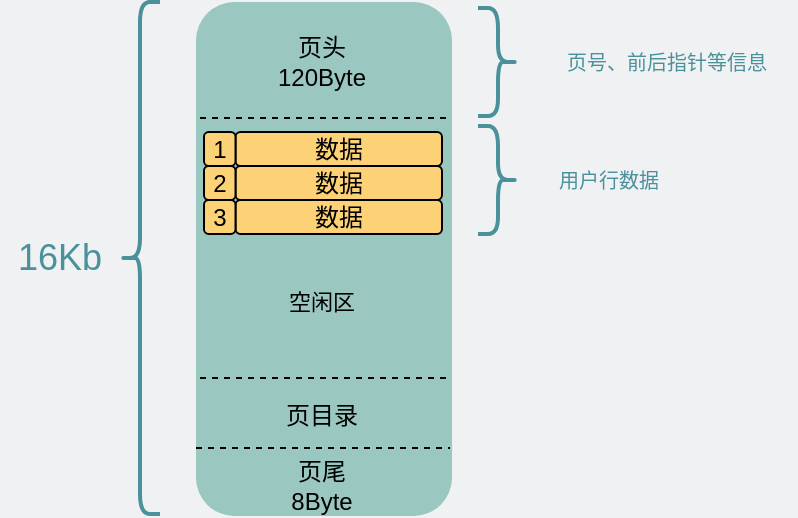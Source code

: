 <mxfile version="17.1.3" type="github"><diagram id="3228e29e-7158-1315-38df-8450db1d8a1d" name="Page-1"><mxGraphModel dx="654" dy="392" grid="0" gridSize="10" guides="1" tooltips="1" connect="1" arrows="1" fold="1" page="1" pageScale="1" pageWidth="430" pageHeight="310" background="#EFF1F3" math="0" shadow="0"><root><mxCell id="0"/><mxCell id="1" parent="0"/><mxCell id="Se7m9wbekmZRPqUB92Le-1" value="" style="rounded=1;whiteSpace=wrap;html=1;strokeColor=none;fillColor=#9AC7BF;" vertex="1" parent="1"><mxGeometry x="116" y="337" width="128" height="257" as="geometry"/></mxCell><mxCell id="spV6VU4cGSJD96CcmEE0-6" value="数据" style="rounded=1;whiteSpace=wrap;html=1;fillColor=#FDD276;strokeColor=default;fontColor=#000000;align=center;" parent="1" vertex="1"><mxGeometry x="135.75" y="402" width="103.25" height="17" as="geometry"/></mxCell><mxCell id="SSU85J6YOylga-3CZ0uj-2" value="&lt;font&gt;1&lt;/font&gt;" style="rounded=1;whiteSpace=wrap;html=1;fillColor=#FDD276;strokeColor=default;fontColor=#000000;" parent="1" vertex="1"><mxGeometry x="120" y="402" width="15.75" height="17" as="geometry"/></mxCell><mxCell id="SSU85J6YOylga-3CZ0uj-3" value="数据" style="rounded=1;whiteSpace=wrap;html=1;fillColor=#FDD276;strokeColor=default;fontColor=#000000;align=center;" parent="1" vertex="1"><mxGeometry x="135.75" y="419" width="103.25" height="17" as="geometry"/></mxCell><mxCell id="SSU85J6YOylga-3CZ0uj-4" value="&lt;font&gt;2&lt;/font&gt;" style="rounded=1;whiteSpace=wrap;html=1;fillColor=#FDD276;strokeColor=default;fontColor=#000000;" parent="1" vertex="1"><mxGeometry x="120" y="419" width="15.75" height="17" as="geometry"/></mxCell><mxCell id="SSU85J6YOylga-3CZ0uj-5" value="数据" style="rounded=1;whiteSpace=wrap;html=1;fillColor=#FDD276;strokeColor=default;fontColor=#000000;align=center;" parent="1" vertex="1"><mxGeometry x="135.75" y="436" width="103.25" height="17" as="geometry"/></mxCell><mxCell id="SSU85J6YOylga-3CZ0uj-6" value="&lt;font&gt;3&lt;/font&gt;" style="rounded=1;whiteSpace=wrap;html=1;fillColor=#FDD276;strokeColor=default;fontColor=#000000;" parent="1" vertex="1"><mxGeometry x="120" y="436" width="15.75" height="17" as="geometry"/></mxCell><mxCell id="Se7m9wbekmZRPqUB92Le-4" value="" style="endArrow=none;dashed=1;html=1;rounded=0;" edge="1" parent="1"><mxGeometry width="50" height="50" relative="1" as="geometry"><mxPoint x="118" y="395" as="sourcePoint"/><mxPoint x="243" y="395" as="targetPoint"/></mxGeometry></mxCell><mxCell id="Se7m9wbekmZRPqUB92Le-5" value="页头120Byte" style="text;html=1;strokeColor=none;fillColor=none;align=center;verticalAlign=middle;whiteSpace=wrap;rounded=0;" vertex="1" parent="1"><mxGeometry x="149" y="352" width="60" height="30" as="geometry"/></mxCell><mxCell id="Se7m9wbekmZRPqUB92Le-6" value="" style="endArrow=none;dashed=1;html=1;rounded=0;" edge="1" parent="1"><mxGeometry width="50" height="50" relative="1" as="geometry"><mxPoint x="116" y="560" as="sourcePoint"/><mxPoint x="243.0" y="560" as="targetPoint"/></mxGeometry></mxCell><mxCell id="Se7m9wbekmZRPqUB92Le-7" value="" style="endArrow=none;dashed=1;html=1;rounded=0;" edge="1" parent="1"><mxGeometry width="50" height="50" relative="1" as="geometry"><mxPoint x="118" y="525" as="sourcePoint"/><mxPoint x="243.0" y="525" as="targetPoint"/></mxGeometry></mxCell><mxCell id="Se7m9wbekmZRPqUB92Le-8" value="页目录" style="text;html=1;strokeColor=none;fillColor=none;align=center;verticalAlign=middle;whiteSpace=wrap;rounded=0;" vertex="1" parent="1"><mxGeometry x="149" y="529" width="60" height="30" as="geometry"/></mxCell><mxCell id="Se7m9wbekmZRPqUB92Le-10" value="页尾 8Byte" style="text;html=1;strokeColor=none;fillColor=none;align=center;verticalAlign=middle;whiteSpace=wrap;rounded=0;" vertex="1" parent="1"><mxGeometry x="149" y="564" width="60" height="30" as="geometry"/></mxCell><mxCell id="Se7m9wbekmZRPqUB92Le-11" value="空闲区" style="text;html=1;strokeColor=none;fillColor=none;align=center;verticalAlign=middle;whiteSpace=wrap;rounded=0;fontSize=11;" vertex="1" parent="1"><mxGeometry x="149" y="472" width="60" height="30" as="geometry"/></mxCell><mxCell id="Se7m9wbekmZRPqUB92Le-12" value="" style="shape=curlyBracket;whiteSpace=wrap;html=1;rounded=1;flipH=1;fontSize=11;fillColor=none;strokeWidth=2;strokeColor=#4A919B;fontColor=#4A919B;" vertex="1" parent="1"><mxGeometry x="257" y="399" width="20" height="54" as="geometry"/></mxCell><mxCell id="Se7m9wbekmZRPqUB92Le-13" value="&lt;font style=&quot;font-size: 10px&quot;&gt;用户行数据&lt;/font&gt;" style="text;html=1;strokeColor=none;fillColor=none;align=center;verticalAlign=middle;whiteSpace=wrap;rounded=0;fontSize=11;fontColor=#4A919B;" vertex="1" parent="1"><mxGeometry x="289" y="409.5" width="67" height="33" as="geometry"/></mxCell><mxCell id="Se7m9wbekmZRPqUB92Le-14" value="" style="shape=curlyBracket;whiteSpace=wrap;html=1;rounded=1;flipH=1;fontSize=11;fillColor=none;strokeWidth=2;strokeColor=#4A919B;fontColor=#4A919B;" vertex="1" parent="1"><mxGeometry x="257" y="340" width="20" height="54" as="geometry"/></mxCell><mxCell id="Se7m9wbekmZRPqUB92Le-15" value="&lt;font style=&quot;font-size: 10px&quot;&gt;页号、前后指针等信息&lt;/font&gt;" style="text;html=1;strokeColor=none;fillColor=none;align=center;verticalAlign=middle;whiteSpace=wrap;rounded=0;fontSize=11;fontColor=#4A919B;" vertex="1" parent="1"><mxGeometry x="287" y="348.25" width="129" height="37.5" as="geometry"/></mxCell><mxCell id="Se7m9wbekmZRPqUB92Le-16" value="" style="shape=curlyBracket;whiteSpace=wrap;html=1;rounded=1;fontSize=10;strokeColor=#4A919B;strokeWidth=2;fillColor=none;" vertex="1" parent="1"><mxGeometry x="78" y="337" width="20" height="256" as="geometry"/></mxCell><mxCell id="Se7m9wbekmZRPqUB92Le-17" value="&lt;font style=&quot;font-size: 18px&quot; color=&quot;#4a919b&quot;&gt;16Kb&lt;/font&gt;" style="text;html=1;strokeColor=none;fillColor=none;align=center;verticalAlign=middle;whiteSpace=wrap;rounded=0;fontSize=10;" vertex="1" parent="1"><mxGeometry x="18" y="450" width="60" height="30" as="geometry"/></mxCell></root></mxGraphModel></diagram></mxfile>